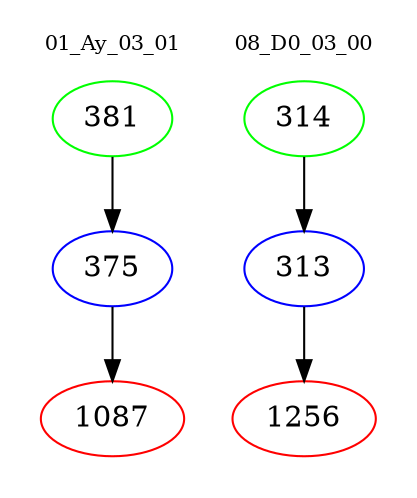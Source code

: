 digraph{
subgraph cluster_0 {
color = white
label = "01_Ay_03_01";
fontsize=10;
T0_381 [label="381", color="green"]
T0_381 -> T0_375 [color="black"]
T0_375 [label="375", color="blue"]
T0_375 -> T0_1087 [color="black"]
T0_1087 [label="1087", color="red"]
}
subgraph cluster_1 {
color = white
label = "08_D0_03_00";
fontsize=10;
T1_314 [label="314", color="green"]
T1_314 -> T1_313 [color="black"]
T1_313 [label="313", color="blue"]
T1_313 -> T1_1256 [color="black"]
T1_1256 [label="1256", color="red"]
}
}
